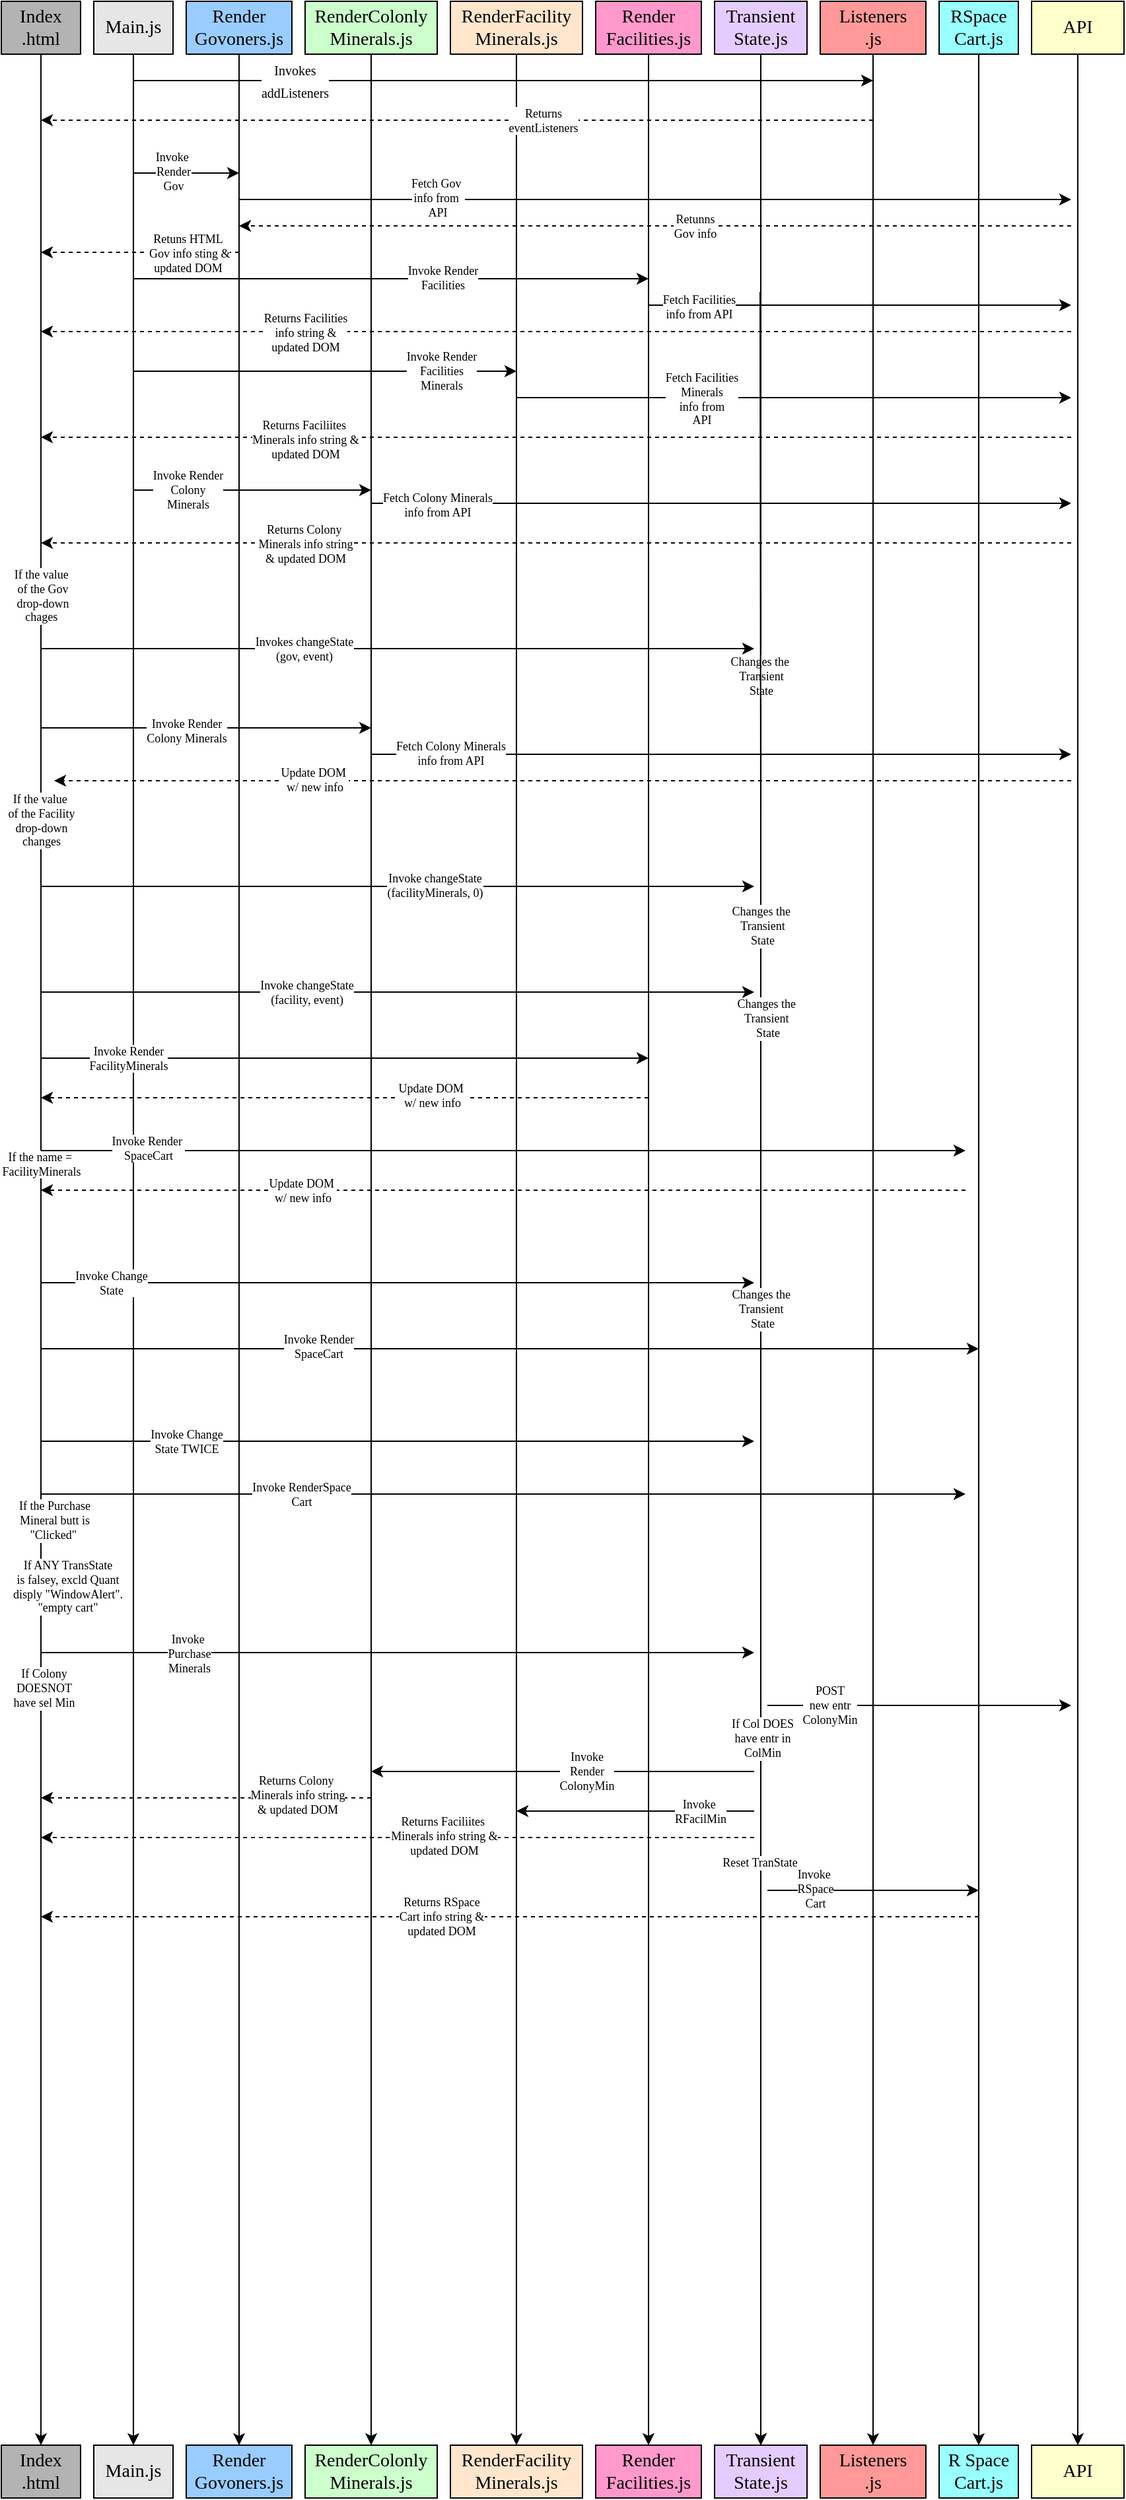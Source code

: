 <mxfile>
    <diagram id="C8WcghEx3VuYBPsSRe3W" name="Page-1">
        <mxGraphModel dx="1852" dy="1663" grid="1" gridSize="10" guides="1" tooltips="1" connect="1" arrows="1" fold="1" page="1" pageScale="1" pageWidth="850" pageHeight="1100" math="0" shadow="0">
            <root>
                <mxCell id="0"/>
                <mxCell id="1" parent="0"/>
                <mxCell id="103" style="edgeStyle=none;html=1;exitX=0.5;exitY=1;exitDx=0;exitDy=0;fontFamily=Comic Sans MS;fontSize=9;" edge="1" parent="1" source="2" target="19">
                    <mxGeometry relative="1" as="geometry"/>
                </mxCell>
                <mxCell id="2" value="&lt;font face=&quot;Comic Sans MS&quot; style=&quot;font-size: 14px;&quot;&gt;Main.js&lt;/font&gt;" style="whiteSpace=wrap;html=1;fillColor=#E6E6E6;" vertex="1" parent="1">
                    <mxGeometry x="70" y="-1090" width="60" height="40" as="geometry"/>
                </mxCell>
                <mxCell id="3" value="&lt;font face=&quot;Comic Sans MS&quot; style=&quot;font-size: 14px;&quot;&gt;Listeners&lt;br&gt;.js&lt;/font&gt;" style="whiteSpace=wrap;html=1;fillColor=#FF9999;" vertex="1" parent="1">
                    <mxGeometry x="620" y="-1090" width="80" height="40" as="geometry"/>
                </mxCell>
                <mxCell id="31" style="edgeStyle=none;html=1;fontFamily=Comic Sans MS;fontSize=14;exitX=0.5;exitY=1;exitDx=0;exitDy=0;entryX=0.5;entryY=0;entryDx=0;entryDy=0;" edge="1" parent="1" source="3" target="18">
                    <mxGeometry relative="1" as="geometry">
                        <mxPoint x="560" y="-50" as="targetPoint"/>
                        <mxPoint x="580" y="-1000" as="sourcePoint"/>
                    </mxGeometry>
                </mxCell>
                <mxCell id="4" value="&lt;font face=&quot;Comic Sans MS&quot; style=&quot;font-size: 14px;&quot;&gt;RenderColonly&lt;br&gt;Minerals.js&lt;/font&gt;" style="whiteSpace=wrap;html=1;fillColor=#CCFFCC;" vertex="1" parent="1">
                    <mxGeometry x="230" y="-1090" width="100" height="40" as="geometry"/>
                </mxCell>
                <mxCell id="5" value="&lt;font face=&quot;Comic Sans MS&quot; style=&quot;font-size: 14px;&quot;&gt;Render&lt;br&gt;Govoners.js&lt;/font&gt;" style="whiteSpace=wrap;html=1;fillColor=#99CCFF;" vertex="1" parent="1">
                    <mxGeometry x="140" y="-1090" width="80" height="40" as="geometry"/>
                </mxCell>
                <mxCell id="6" value="&lt;font face=&quot;Comic Sans MS&quot; style=&quot;font-size: 14px;&quot;&gt;Render&lt;br&gt;Facilities.js&lt;/font&gt;" style="whiteSpace=wrap;html=1;fillColor=#FF99CC;" vertex="1" parent="1">
                    <mxGeometry x="450" y="-1090" width="80" height="40" as="geometry"/>
                </mxCell>
                <mxCell id="24" style="edgeStyle=none;html=1;fontFamily=Comic Sans MS;fontSize=14;exitX=0.5;exitY=1;exitDx=0;exitDy=0;entryX=0.5;entryY=0;entryDx=0;entryDy=0;" edge="1" parent="1" source="7" target="12">
                    <mxGeometry relative="1" as="geometry">
                        <mxPoint x="60" y="-1150" as="sourcePoint"/>
                        <mxPoint x="30" y="310" as="targetPoint"/>
                        <Array as="points"/>
                    </mxGeometry>
                </mxCell>
                <mxCell id="69" value="If the value&amp;nbsp;&lt;br&gt;of the Gov &lt;br&gt;drop-down&lt;br&gt;chages&amp;nbsp;" style="edgeLabel;html=1;align=center;verticalAlign=middle;resizable=0;points=[];fontSize=9;fontFamily=Comic Sans MS;" vertex="1" connectable="0" parent="24">
                    <mxGeometry x="-0.191" y="1" relative="1" as="geometry">
                        <mxPoint y="-322" as="offset"/>
                    </mxGeometry>
                </mxCell>
                <mxCell id="79" value="If the value&amp;nbsp;&lt;br&gt;of the Facility&lt;br&gt;drop-down&lt;br&gt;changes" style="edgeLabel;html=1;align=center;verticalAlign=middle;resizable=0;points=[];fontSize=9;fontFamily=Comic Sans MS;" vertex="1" connectable="0" parent="24">
                    <mxGeometry x="0.166" y="1" relative="1" as="geometry">
                        <mxPoint x="-1" y="-475" as="offset"/>
                    </mxGeometry>
                </mxCell>
                <mxCell id="99" value="If the name =&amp;nbsp;&lt;br&gt;FacilityMinerals" style="edgeLabel;html=1;align=center;verticalAlign=middle;resizable=0;points=[];fontSize=9;fontFamily=Comic Sans MS;" vertex="1" connectable="0" parent="24">
                    <mxGeometry x="0.779" relative="1" as="geometry">
                        <mxPoint y="-770" as="offset"/>
                    </mxGeometry>
                </mxCell>
                <mxCell id="108" value="If the Purchase&lt;br&gt;Mineral butt is&lt;br&gt;&quot;Clicked&quot;&amp;nbsp;" style="edgeLabel;html=1;align=center;verticalAlign=middle;resizable=0;points=[];fontSize=9;fontFamily=Comic Sans MS;" vertex="1" connectable="0" parent="24">
                    <mxGeometry x="0.64" y="1" relative="1" as="geometry">
                        <mxPoint x="9" y="-374" as="offset"/>
                    </mxGeometry>
                </mxCell>
                <mxCell id="109" value="If ANY TransState&lt;br&gt;is falsey, excld Quant&lt;br&gt;disply &quot;WindowAlert&quot;.&lt;br&gt;&quot;empty cart&quot;" style="edgeLabel;html=1;align=center;verticalAlign=middle;resizable=0;points=[];fontSize=9;fontFamily=Comic Sans MS;" vertex="1" connectable="0" parent="24">
                    <mxGeometry x="0.703" relative="1" as="geometry">
                        <mxPoint x="20" y="-381" as="offset"/>
                    </mxGeometry>
                </mxCell>
                <mxCell id="114" value="If Colony&lt;br&gt;DOESNOT&lt;br&gt;have sel Min" style="edgeLabel;html=1;align=center;verticalAlign=middle;resizable=0;points=[];fontSize=9;fontFamily=Comic Sans MS;" vertex="1" connectable="0" parent="24">
                    <mxGeometry x="0.367" y="2" relative="1" as="geometry">
                        <mxPoint as="offset"/>
                    </mxGeometry>
                </mxCell>
                <mxCell id="7" value="&lt;font face=&quot;Comic Sans MS&quot; style=&quot;font-size: 14px;&quot;&gt;Index&lt;br&gt;.html&lt;/font&gt;" style="whiteSpace=wrap;html=1;fillColor=#B3B3B3;" vertex="1" parent="1">
                    <mxGeometry y="-1090" width="60" height="40" as="geometry"/>
                </mxCell>
                <mxCell id="8" value="&lt;font face=&quot;Comic Sans MS&quot; style=&quot;font-size: 14px;&quot;&gt;RenderFacility Minerals.js&lt;/font&gt;" style="whiteSpace=wrap;html=1;fillColor=#FFE6CC;" vertex="1" parent="1">
                    <mxGeometry x="340" y="-1090" width="100" height="40" as="geometry"/>
                </mxCell>
                <mxCell id="9" value="&lt;font face=&quot;Comic Sans MS&quot; style=&quot;font-size: 14px;&quot;&gt;Transient &lt;br&gt;State.js&lt;/font&gt;" style="whiteSpace=wrap;html=1;fillColor=#E5CCFF;" vertex="1" parent="1">
                    <mxGeometry x="540" y="-1090" width="70" height="40" as="geometry"/>
                </mxCell>
                <mxCell id="10" value="&lt;font face=&quot;Comic Sans MS&quot;&gt;&lt;span style=&quot;font-size: 14px;&quot;&gt;API&lt;/span&gt;&lt;/font&gt;" style="whiteSpace=wrap;html=1;fillColor=#FFFFCC;" vertex="1" parent="1">
                    <mxGeometry x="780" y="-1090" width="70" height="40" as="geometry"/>
                </mxCell>
                <mxCell id="11" value="RSpace&lt;br&gt;Cart.js" style="whiteSpace=wrap;html=1;fontFamily=Comic Sans MS;fontSize=14;fillColor=#99FFFF;" vertex="1" parent="1">
                    <mxGeometry x="710" y="-1090" width="60" height="40" as="geometry"/>
                </mxCell>
                <mxCell id="12" value="&lt;font face=&quot;Comic Sans MS&quot; style=&quot;font-size: 14px;&quot;&gt;Index&lt;br&gt;.html&lt;/font&gt;" style="whiteSpace=wrap;html=1;fillColor=#B3B3B3;" vertex="1" parent="1">
                    <mxGeometry y="760" width="60" height="40" as="geometry"/>
                </mxCell>
                <mxCell id="13" value="&lt;font face=&quot;Comic Sans MS&quot; style=&quot;font-size: 14px;&quot;&gt;Render&lt;br&gt;Facilities.js&lt;/font&gt;" style="whiteSpace=wrap;html=1;fillColor=#FF99CC;" vertex="1" parent="1">
                    <mxGeometry x="450" y="760" width="80" height="40" as="geometry"/>
                </mxCell>
                <mxCell id="14" value="&lt;font face=&quot;Comic Sans MS&quot;&gt;&lt;span style=&quot;font-size: 14px;&quot;&gt;API&lt;br&gt;&lt;/span&gt;&lt;/font&gt;" style="whiteSpace=wrap;html=1;fillColor=#FFFFCC;" vertex="1" parent="1">
                    <mxGeometry x="780" y="760" width="70" height="40" as="geometry"/>
                </mxCell>
                <mxCell id="15" value="&lt;font face=&quot;Comic Sans MS&quot; style=&quot;font-size: 14px;&quot;&gt;Render&lt;br&gt;Govoners.js&lt;/font&gt;" style="whiteSpace=wrap;html=1;fillColor=#99CCFF;" vertex="1" parent="1">
                    <mxGeometry x="140" y="760" width="80" height="40" as="geometry"/>
                </mxCell>
                <mxCell id="16" value="&lt;font face=&quot;Comic Sans MS&quot; style=&quot;font-size: 14px;&quot;&gt;Transient &lt;br&gt;State.js&lt;/font&gt;" style="whiteSpace=wrap;html=1;fillColor=#E5CCFF;" vertex="1" parent="1">
                    <mxGeometry x="540" y="760" width="70" height="40" as="geometry"/>
                </mxCell>
                <mxCell id="17" value="&lt;font face=&quot;Comic Sans MS&quot; style=&quot;font-size: 14px;&quot;&gt;RenderColonly&lt;br&gt;Minerals.js&lt;/font&gt;" style="whiteSpace=wrap;html=1;fillColor=#CCFFCC;" vertex="1" parent="1">
                    <mxGeometry x="230" y="760" width="100" height="40" as="geometry"/>
                </mxCell>
                <mxCell id="18" value="&lt;font face=&quot;Comic Sans MS&quot; style=&quot;font-size: 14px;&quot;&gt;Listeners&lt;br&gt;.js&lt;/font&gt;" style="whiteSpace=wrap;html=1;fillColor=#FF9999;" vertex="1" parent="1">
                    <mxGeometry x="620" y="760" width="80" height="40" as="geometry"/>
                </mxCell>
                <mxCell id="19" value="&lt;font face=&quot;Comic Sans MS&quot; style=&quot;font-size: 14px;&quot;&gt;Main.js&lt;/font&gt;" style="whiteSpace=wrap;html=1;fillColor=#E6E6E6;" vertex="1" parent="1">
                    <mxGeometry x="70" y="760" width="60" height="40" as="geometry"/>
                </mxCell>
                <mxCell id="20" value="R Space&lt;br&gt;Cart.js" style="whiteSpace=wrap;html=1;fontFamily=Comic Sans MS;fontSize=14;fillColor=#99FFFF;" vertex="1" parent="1">
                    <mxGeometry x="710" y="760" width="60" height="40" as="geometry"/>
                </mxCell>
                <mxCell id="21" value="&lt;font face=&quot;Comic Sans MS&quot; style=&quot;font-size: 14px;&quot;&gt;RenderFacility Minerals.js&lt;/font&gt;" style="whiteSpace=wrap;html=1;fillColor=#FFE6CC;" vertex="1" parent="1">
                    <mxGeometry x="340" y="760" width="100" height="40" as="geometry"/>
                </mxCell>
                <mxCell id="23" value="" style="edgeStyle=none;orthogonalLoop=1;jettySize=auto;html=1;fontFamily=Comic Sans MS;fontSize=14;exitX=0.5;exitY=1;exitDx=0;exitDy=0;entryX=0.5;entryY=0;entryDx=0;entryDy=0;" edge="1" parent="1" source="4" target="17">
                    <mxGeometry width="80" relative="1" as="geometry">
                        <mxPoint x="450" y="-1040" as="sourcePoint"/>
                        <mxPoint x="530" y="-870" as="targetPoint"/>
                    </mxGeometry>
                </mxCell>
                <mxCell id="25" value="" style="edgeStyle=none;orthogonalLoop=1;jettySize=auto;html=1;fontFamily=Comic Sans MS;fontSize=14;exitX=0.5;exitY=1;exitDx=0;exitDy=0;entryX=0.5;entryY=0;entryDx=0;entryDy=0;" edge="1" parent="1" source="6" target="13">
                    <mxGeometry width="80" relative="1" as="geometry">
                        <mxPoint x="470" y="-970" as="sourcePoint"/>
                        <mxPoint x="112" y="-800" as="targetPoint"/>
                        <Array as="points"/>
                    </mxGeometry>
                </mxCell>
                <mxCell id="26" value="" style="edgeStyle=none;orthogonalLoop=1;jettySize=auto;html=1;fontFamily=Comic Sans MS;fontSize=14;exitX=0.5;exitY=1;exitDx=0;exitDy=0;entryX=0.5;entryY=0;entryDx=0;entryDy=0;" edge="1" parent="1" source="10" target="14">
                    <mxGeometry width="80" relative="1" as="geometry">
                        <mxPoint x="470" y="-970" as="sourcePoint"/>
                        <mxPoint x="550" y="-970" as="targetPoint"/>
                        <Array as="points">
                            <mxPoint x="815" y="-920"/>
                            <mxPoint x="815" y="-840"/>
                        </Array>
                    </mxGeometry>
                </mxCell>
                <mxCell id="27" value="" style="edgeStyle=none;orthogonalLoop=1;jettySize=auto;html=1;fontFamily=Comic Sans MS;fontSize=14;entryX=0.5;entryY=0;entryDx=0;entryDy=0;exitX=0.5;exitY=1;exitDx=0;exitDy=0;" edge="1" parent="1" source="5" target="15">
                    <mxGeometry width="80" relative="1" as="geometry">
                        <mxPoint x="274" y="-1040" as="sourcePoint"/>
                        <mxPoint x="274" y="-820" as="targetPoint"/>
                        <Array as="points"/>
                    </mxGeometry>
                </mxCell>
                <mxCell id="28" value="" style="edgeStyle=none;orthogonalLoop=1;jettySize=auto;html=1;fontFamily=Comic Sans MS;fontSize=14;exitX=0.5;exitY=1;exitDx=0;exitDy=0;entryX=0.5;entryY=0;entryDx=0;entryDy=0;" edge="1" parent="1" source="9" target="16">
                    <mxGeometry width="80" relative="1" as="geometry">
                        <mxPoint x="470" y="-870" as="sourcePoint"/>
                        <mxPoint x="550" y="-870" as="targetPoint"/>
                        <Array as="points"/>
                    </mxGeometry>
                </mxCell>
                <mxCell id="72" value="Changes the&amp;nbsp;&lt;br&gt;Transient&lt;br&gt;State" style="edgeLabel;html=1;align=center;verticalAlign=middle;resizable=0;points=[];fontSize=9;fontFamily=Comic Sans MS;" vertex="1" connectable="0" parent="28">
                    <mxGeometry x="-0.077" relative="1" as="geometry">
                        <mxPoint y="-365" as="offset"/>
                    </mxGeometry>
                </mxCell>
                <mxCell id="32" value="" style="edgeStyle=none;orthogonalLoop=1;jettySize=auto;html=1;fontFamily=Comic Sans MS;fontSize=14;exitX=0.5;exitY=1;exitDx=0;exitDy=0;entryX=0.5;entryY=0;entryDx=0;entryDy=0;" edge="1" parent="1" source="11" target="20">
                    <mxGeometry width="80" relative="1" as="geometry">
                        <mxPoint x="470" y="-1130" as="sourcePoint"/>
                        <mxPoint x="550" y="-1130" as="targetPoint"/>
                        <Array as="points"/>
                    </mxGeometry>
                </mxCell>
                <mxCell id="33" value="" style="edgeStyle=none;orthogonalLoop=1;jettySize=auto;html=1;fontFamily=Comic Sans MS;fontSize=14;exitX=0.5;exitY=1;exitDx=0;exitDy=0;entryX=0.5;entryY=0;entryDx=0;entryDy=0;" edge="1" parent="1" source="8" target="21">
                    <mxGeometry width="80" relative="1" as="geometry">
                        <mxPoint x="470" y="-1030" as="sourcePoint"/>
                        <mxPoint x="800" y="-50" as="targetPoint"/>
                        <Array as="points"/>
                    </mxGeometry>
                </mxCell>
                <mxCell id="34" value="" style="edgeStyle=none;orthogonalLoop=1;jettySize=auto;html=1;fontFamily=Comic Sans MS;fontSize=14;" edge="1" parent="1">
                    <mxGeometry width="80" relative="1" as="geometry">
                        <mxPoint x="100" y="-1030" as="sourcePoint"/>
                        <mxPoint x="660" y="-1030" as="targetPoint"/>
                    </mxGeometry>
                </mxCell>
                <mxCell id="36" value="&lt;font size=&quot;1&quot;&gt;Invokes &lt;br&gt;addListeners&lt;br&gt;&lt;/font&gt;" style="edgeLabel;html=1;align=center;verticalAlign=middle;resizable=0;points=[];fontSize=14;fontFamily=Comic Sans MS;rotation=0;" vertex="1" connectable="0" parent="34">
                    <mxGeometry x="-0.561" relative="1" as="geometry">
                        <mxPoint x="-1" as="offset"/>
                    </mxGeometry>
                </mxCell>
                <mxCell id="37" value="" style="edgeStyle=none;orthogonalLoop=1;jettySize=auto;html=1;fontFamily=Comic Sans MS;fontSize=9;dashed=1;" edge="1" parent="1">
                    <mxGeometry width="80" relative="1" as="geometry">
                        <mxPoint x="660" y="-1000" as="sourcePoint"/>
                        <mxPoint x="30" y="-1000" as="targetPoint"/>
                        <Array as="points"/>
                    </mxGeometry>
                </mxCell>
                <mxCell id="38" value="Returns&lt;br&gt;eventListeners" style="edgeLabel;html=1;align=center;verticalAlign=middle;resizable=0;points=[];fontSize=9;fontFamily=Comic Sans MS;" vertex="1" connectable="0" parent="37">
                    <mxGeometry x="-0.146" relative="1" as="geometry">
                        <mxPoint x="19" as="offset"/>
                    </mxGeometry>
                </mxCell>
                <mxCell id="41" value="" style="edgeStyle=none;orthogonalLoop=1;jettySize=auto;html=1;fontFamily=Comic Sans MS;fontSize=9;" edge="1" parent="1">
                    <mxGeometry width="80" relative="1" as="geometry">
                        <mxPoint x="100" y="-960" as="sourcePoint"/>
                        <mxPoint x="180" y="-960" as="targetPoint"/>
                        <Array as="points"/>
                    </mxGeometry>
                </mxCell>
                <mxCell id="42" value="Invoke&amp;nbsp;&lt;br&gt;Render&lt;br&gt;Gov" style="edgeLabel;html=1;align=center;verticalAlign=middle;resizable=0;points=[];fontSize=9;fontFamily=Comic Sans MS;" vertex="1" connectable="0" parent="41">
                    <mxGeometry x="-0.4" y="1" relative="1" as="geometry">
                        <mxPoint x="6" as="offset"/>
                    </mxGeometry>
                </mxCell>
                <mxCell id="43" value="" style="edgeStyle=none;orthogonalLoop=1;jettySize=auto;html=1;fontFamily=Comic Sans MS;fontSize=9;" edge="1" parent="1">
                    <mxGeometry width="80" relative="1" as="geometry">
                        <mxPoint x="180" y="-940" as="sourcePoint"/>
                        <mxPoint x="810" y="-940" as="targetPoint"/>
                        <Array as="points"/>
                    </mxGeometry>
                </mxCell>
                <mxCell id="44" value="Fetch Gov&amp;nbsp;&lt;br&gt;info from&amp;nbsp;&lt;br&gt;API" style="edgeLabel;html=1;align=center;verticalAlign=middle;resizable=0;points=[];fontSize=9;fontFamily=Comic Sans MS;" vertex="1" connectable="0" parent="43">
                    <mxGeometry x="-0.525" y="1" relative="1" as="geometry">
                        <mxPoint as="offset"/>
                    </mxGeometry>
                </mxCell>
                <mxCell id="45" value="" style="edgeStyle=none;orthogonalLoop=1;jettySize=auto;html=1;fontFamily=Comic Sans MS;fontSize=9;dashed=1;" edge="1" parent="1">
                    <mxGeometry width="80" relative="1" as="geometry">
                        <mxPoint x="810" y="-920" as="sourcePoint"/>
                        <mxPoint x="180" y="-920" as="targetPoint"/>
                        <Array as="points"/>
                    </mxGeometry>
                </mxCell>
                <mxCell id="46" value="Retunns&lt;br&gt;Gov info" style="edgeLabel;html=1;align=center;verticalAlign=middle;resizable=0;points=[];fontSize=9;fontFamily=Comic Sans MS;" vertex="1" connectable="0" parent="45">
                    <mxGeometry x="-0.15" relative="1" as="geometry">
                        <mxPoint x="-17" as="offset"/>
                    </mxGeometry>
                </mxCell>
                <mxCell id="47" value="" style="edgeStyle=none;orthogonalLoop=1;jettySize=auto;html=1;fontFamily=Comic Sans MS;fontSize=9;dashed=1;" edge="1" parent="1">
                    <mxGeometry width="80" relative="1" as="geometry">
                        <mxPoint x="180" y="-900" as="sourcePoint"/>
                        <mxPoint x="30" y="-900" as="targetPoint"/>
                        <Array as="points"/>
                    </mxGeometry>
                </mxCell>
                <mxCell id="48" value="Retuns HTML&lt;br&gt;&amp;nbsp;Gov info sting &amp;amp;&lt;br&gt;updated DOM" style="edgeLabel;html=1;align=center;verticalAlign=middle;resizable=0;points=[];fontSize=9;fontFamily=Comic Sans MS;" vertex="1" connectable="0" parent="47">
                    <mxGeometry x="0.501" y="1" relative="1" as="geometry">
                        <mxPoint x="73" as="offset"/>
                    </mxGeometry>
                </mxCell>
                <mxCell id="49" value="" style="edgeStyle=none;orthogonalLoop=1;jettySize=auto;html=1;fontFamily=Comic Sans MS;fontSize=9;" edge="1" parent="1">
                    <mxGeometry width="80" relative="1" as="geometry">
                        <mxPoint x="100" y="-880" as="sourcePoint"/>
                        <mxPoint x="490" y="-880" as="targetPoint"/>
                        <Array as="points"/>
                    </mxGeometry>
                </mxCell>
                <mxCell id="50" value="Invoke Render&lt;br&gt;Facilities" style="edgeLabel;html=1;align=center;verticalAlign=middle;resizable=0;points=[];fontSize=9;fontFamily=Comic Sans MS;" vertex="1" connectable="0" parent="49">
                    <mxGeometry x="0.2" y="1" relative="1" as="geometry">
                        <mxPoint as="offset"/>
                    </mxGeometry>
                </mxCell>
                <mxCell id="51" value="" style="edgeStyle=none;orthogonalLoop=1;jettySize=auto;html=1;fontFamily=Comic Sans MS;fontSize=9;" edge="1" parent="1">
                    <mxGeometry width="80" relative="1" as="geometry">
                        <mxPoint x="490" y="-860" as="sourcePoint"/>
                        <mxPoint x="810" y="-860" as="targetPoint"/>
                        <Array as="points"/>
                    </mxGeometry>
                </mxCell>
                <mxCell id="52" value="Fetch Facilities&lt;br&gt;info from API" style="edgeLabel;html=1;align=center;verticalAlign=middle;resizable=0;points=[];fontSize=9;fontFamily=Comic Sans MS;" vertex="1" connectable="0" parent="51">
                    <mxGeometry x="-0.765" y="-1" relative="1" as="geometry">
                        <mxPoint as="offset"/>
                    </mxGeometry>
                </mxCell>
                <mxCell id="54" value="" style="edgeStyle=none;orthogonalLoop=1;jettySize=auto;html=1;dashed=1;fontFamily=Comic Sans MS;fontSize=9;" edge="1" parent="1">
                    <mxGeometry width="80" relative="1" as="geometry">
                        <mxPoint x="810" y="-840" as="sourcePoint"/>
                        <mxPoint x="30" y="-840" as="targetPoint"/>
                        <Array as="points"/>
                    </mxGeometry>
                </mxCell>
                <mxCell id="55" value="Returns Facilities&lt;br&gt;info string &amp;amp;&lt;br&gt;updated DOM" style="edgeLabel;html=1;align=center;verticalAlign=middle;resizable=0;points=[];fontSize=9;fontFamily=Comic Sans MS;" vertex="1" connectable="0" parent="54">
                    <mxGeometry x="0.519" y="1" relative="1" as="geometry">
                        <mxPoint x="12" as="offset"/>
                    </mxGeometry>
                </mxCell>
                <mxCell id="56" value="" style="edgeStyle=none;orthogonalLoop=1;jettySize=auto;html=1;fontFamily=Comic Sans MS;fontSize=9;" edge="1" parent="1">
                    <mxGeometry width="80" relative="1" as="geometry">
                        <mxPoint x="100" y="-810" as="sourcePoint"/>
                        <mxPoint x="390" y="-810" as="targetPoint"/>
                        <Array as="points"/>
                    </mxGeometry>
                </mxCell>
                <mxCell id="57" value="Invoke Render&lt;br&gt;Facilities&lt;br&gt;Minerals" style="edgeLabel;html=1;align=center;verticalAlign=middle;resizable=0;points=[];fontSize=9;fontFamily=Comic Sans MS;" vertex="1" connectable="0" parent="56">
                    <mxGeometry x="0.604" relative="1" as="geometry">
                        <mxPoint as="offset"/>
                    </mxGeometry>
                </mxCell>
                <mxCell id="58" value="" style="edgeStyle=none;orthogonalLoop=1;jettySize=auto;html=1;fontFamily=Comic Sans MS;fontSize=9;" edge="1" parent="1">
                    <mxGeometry width="80" relative="1" as="geometry">
                        <mxPoint x="390" y="-790" as="sourcePoint"/>
                        <mxPoint x="810" y="-790" as="targetPoint"/>
                        <Array as="points"/>
                    </mxGeometry>
                </mxCell>
                <mxCell id="59" value="Fetch Facilities &lt;br&gt;Minerals&lt;br&gt;info from&lt;br&gt;API" style="edgeLabel;html=1;align=center;verticalAlign=middle;resizable=0;points=[];fontSize=9;fontFamily=Comic Sans MS;" vertex="1" connectable="0" parent="58">
                    <mxGeometry x="-0.295" y="-1" relative="1" as="geometry">
                        <mxPoint x="-8" as="offset"/>
                    </mxGeometry>
                </mxCell>
                <mxCell id="60" value="" style="edgeStyle=none;orthogonalLoop=1;jettySize=auto;html=1;fontFamily=Comic Sans MS;fontSize=9;dashed=1;" edge="1" parent="1">
                    <mxGeometry width="80" relative="1" as="geometry">
                        <mxPoint x="810" y="-760" as="sourcePoint"/>
                        <mxPoint x="30" y="-760" as="targetPoint"/>
                        <Array as="points"/>
                    </mxGeometry>
                </mxCell>
                <mxCell id="61" value="Returns Faciliites&amp;nbsp;&lt;br&gt;Minerals info string &amp;amp;&lt;br&gt;updated DOM" style="edgeLabel;html=1;align=center;verticalAlign=middle;resizable=0;points=[];fontSize=9;fontFamily=Comic Sans MS;" vertex="1" connectable="0" parent="60">
                    <mxGeometry x="0.513" y="2" relative="1" as="geometry">
                        <mxPoint x="10" as="offset"/>
                    </mxGeometry>
                </mxCell>
                <mxCell id="62" value="" style="edgeStyle=none;orthogonalLoop=1;jettySize=auto;html=1;fontFamily=Comic Sans MS;fontSize=9;" edge="1" parent="1">
                    <mxGeometry width="80" relative="1" as="geometry">
                        <mxPoint x="100" y="-720" as="sourcePoint"/>
                        <mxPoint x="280" y="-720" as="targetPoint"/>
                        <Array as="points"/>
                    </mxGeometry>
                </mxCell>
                <mxCell id="63" value="Invoke Render&lt;br&gt;Colony&lt;br&gt;Minerals" style="edgeLabel;html=1;align=center;verticalAlign=middle;resizable=0;points=[];fontSize=9;fontFamily=Comic Sans MS;" vertex="1" connectable="0" parent="62">
                    <mxGeometry x="-0.549" relative="1" as="geometry">
                        <mxPoint as="offset"/>
                    </mxGeometry>
                </mxCell>
                <mxCell id="64" value="" style="edgeStyle=none;orthogonalLoop=1;jettySize=auto;html=1;fontFamily=Comic Sans MS;fontSize=9;" edge="1" parent="1">
                    <mxGeometry width="80" relative="1" as="geometry">
                        <mxPoint x="280" y="-710" as="sourcePoint"/>
                        <mxPoint x="810" y="-710" as="targetPoint"/>
                        <Array as="points"/>
                    </mxGeometry>
                </mxCell>
                <mxCell id="65" value="Fetch Colony Minerals&lt;br&gt;info from API" style="edgeLabel;html=1;align=center;verticalAlign=middle;resizable=0;points=[];fontSize=9;fontFamily=Comic Sans MS;" vertex="1" connectable="0" parent="64">
                    <mxGeometry x="-0.427" y="-1" relative="1" as="geometry">
                        <mxPoint x="-102" as="offset"/>
                    </mxGeometry>
                </mxCell>
                <mxCell id="66" value="" style="edgeStyle=none;orthogonalLoop=1;jettySize=auto;html=1;fontFamily=Comic Sans MS;fontSize=9;dashed=1;" edge="1" parent="1">
                    <mxGeometry width="80" relative="1" as="geometry">
                        <mxPoint x="810" y="-680" as="sourcePoint"/>
                        <mxPoint x="30" y="-680" as="targetPoint"/>
                        <Array as="points"/>
                    </mxGeometry>
                </mxCell>
                <mxCell id="67" value="Returns Colony&amp;nbsp;&lt;br&gt;Minerals info string&lt;br&gt;&amp;amp; updated DOM" style="edgeLabel;html=1;align=center;verticalAlign=middle;resizable=0;points=[];fontSize=9;fontFamily=Comic Sans MS;" vertex="1" connectable="0" parent="66">
                    <mxGeometry x="0.505" y="1" relative="1" as="geometry">
                        <mxPoint x="7" as="offset"/>
                    </mxGeometry>
                </mxCell>
                <mxCell id="70" value="" style="edgeStyle=none;orthogonalLoop=1;jettySize=auto;html=1;fontFamily=Comic Sans MS;fontSize=9;" edge="1" parent="1">
                    <mxGeometry width="80" relative="1" as="geometry">
                        <mxPoint x="30" y="-600" as="sourcePoint"/>
                        <mxPoint x="570" y="-600" as="targetPoint"/>
                        <Array as="points"/>
                    </mxGeometry>
                </mxCell>
                <mxCell id="71" value="Invokes changeState&lt;br&gt;(gov, event)" style="edgeLabel;html=1;align=center;verticalAlign=middle;resizable=0;points=[];fontSize=9;fontFamily=Comic Sans MS;" vertex="1" connectable="0" parent="70">
                    <mxGeometry x="-0.264" relative="1" as="geometry">
                        <mxPoint as="offset"/>
                    </mxGeometry>
                </mxCell>
                <mxCell id="73" value="" style="edgeStyle=none;orthogonalLoop=1;jettySize=auto;html=1;fontFamily=Comic Sans MS;fontSize=9;" edge="1" parent="1">
                    <mxGeometry width="80" relative="1" as="geometry">
                        <mxPoint x="30" y="-540" as="sourcePoint"/>
                        <mxPoint x="280" y="-540" as="targetPoint"/>
                        <Array as="points"/>
                    </mxGeometry>
                </mxCell>
                <mxCell id="74" value="Invoke Render&lt;br&gt;Colony Minerals" style="edgeLabel;html=1;align=center;verticalAlign=middle;resizable=0;points=[];fontSize=9;fontFamily=Comic Sans MS;" vertex="1" connectable="0" parent="73">
                    <mxGeometry x="-0.195" y="-2" relative="1" as="geometry">
                        <mxPoint x="9" as="offset"/>
                    </mxGeometry>
                </mxCell>
                <mxCell id="75" value="" style="edgeStyle=none;orthogonalLoop=1;jettySize=auto;html=1;fontFamily=Comic Sans MS;fontSize=9;" edge="1" parent="1">
                    <mxGeometry width="80" relative="1" as="geometry">
                        <mxPoint x="280" y="-520" as="sourcePoint"/>
                        <mxPoint x="810" y="-520" as="targetPoint"/>
                        <Array as="points"/>
                    </mxGeometry>
                </mxCell>
                <mxCell id="76" value="Fetch Colony Minerals&lt;br&gt;info from API" style="edgeLabel;html=1;align=center;verticalAlign=middle;resizable=0;points=[];fontSize=9;fontFamily=Comic Sans MS;" vertex="1" connectable="0" parent="75">
                    <mxGeometry x="-0.774" y="1" relative="1" as="geometry">
                        <mxPoint as="offset"/>
                    </mxGeometry>
                </mxCell>
                <mxCell id="77" value="" style="edgeStyle=none;orthogonalLoop=1;jettySize=auto;html=1;fontFamily=Comic Sans MS;fontSize=9;dashed=1;" edge="1" parent="1">
                    <mxGeometry width="80" relative="1" as="geometry">
                        <mxPoint x="810" y="-500" as="sourcePoint"/>
                        <mxPoint x="40" y="-500" as="targetPoint"/>
                        <Array as="points"/>
                    </mxGeometry>
                </mxCell>
                <mxCell id="78" value="Update DOM&amp;nbsp;&lt;br&gt;w/ new info" style="edgeLabel;html=1;align=center;verticalAlign=middle;resizable=0;points=[];fontSize=9;fontFamily=Comic Sans MS;" vertex="1" connectable="0" parent="77">
                    <mxGeometry x="0.49" y="-1" relative="1" as="geometry">
                        <mxPoint as="offset"/>
                    </mxGeometry>
                </mxCell>
                <mxCell id="80" value="" style="edgeStyle=none;orthogonalLoop=1;jettySize=auto;html=1;fontFamily=Comic Sans MS;fontSize=9;" edge="1" parent="1">
                    <mxGeometry width="80" relative="1" as="geometry">
                        <mxPoint x="30" y="-420" as="sourcePoint"/>
                        <mxPoint x="570" y="-420" as="targetPoint"/>
                        <Array as="points"/>
                    </mxGeometry>
                </mxCell>
                <mxCell id="81" value="Invoke changeState&lt;br&gt;(facilityMinerals, 0)" style="edgeLabel;html=1;align=center;verticalAlign=middle;resizable=0;points=[];fontSize=9;fontFamily=Comic Sans MS;" vertex="1" connectable="0" parent="80">
                    <mxGeometry x="0.079" y="1" relative="1" as="geometry">
                        <mxPoint x="6" as="offset"/>
                    </mxGeometry>
                </mxCell>
                <mxCell id="83" value="" style="edgeStyle=none;orthogonalLoop=1;jettySize=auto;html=1;fontFamily=Comic Sans MS;fontSize=14;exitX=0.5;exitY=1;exitDx=0;exitDy=0;entryX=0.5;entryY=0;entryDx=0;entryDy=0;" edge="1" parent="1" target="16">
                    <mxGeometry width="80" relative="1" as="geometry">
                        <mxPoint x="574.5" y="-870" as="sourcePoint"/>
                        <mxPoint x="575" y="-50" as="targetPoint"/>
                        <Array as="points">
                            <mxPoint x="575" y="-460"/>
                            <mxPoint x="575" y="-410"/>
                        </Array>
                    </mxGeometry>
                </mxCell>
                <mxCell id="84" value="Changes the&amp;nbsp;&lt;br&gt;Transient&lt;br&gt;State" style="edgeLabel;html=1;align=center;verticalAlign=middle;resizable=0;points=[];fontSize=9;fontFamily=Comic Sans MS;" vertex="1" connectable="0" parent="83">
                    <mxGeometry x="-0.077" relative="1" as="geometry">
                        <mxPoint x="1" y="-272" as="offset"/>
                    </mxGeometry>
                </mxCell>
                <mxCell id="88" value="Changes the&amp;nbsp;&lt;br&gt;Transient&amp;nbsp;&lt;br&gt;State" style="edgeLabel;html=1;align=center;verticalAlign=middle;resizable=0;points=[];fontSize=9;fontFamily=Comic Sans MS;" vertex="1" connectable="0" parent="83">
                    <mxGeometry x="0.101" relative="1" as="geometry">
                        <mxPoint x="5" y="-348" as="offset"/>
                    </mxGeometry>
                </mxCell>
                <mxCell id="89" value="Changes the&amp;nbsp;&lt;br&gt;Transient&amp;nbsp;&lt;br&gt;State" style="edgeLabel;html=1;align=center;verticalAlign=middle;resizable=0;points=[];fontSize=9;fontFamily=Comic Sans MS;" vertex="1" connectable="0" parent="83">
                    <mxGeometry x="0.361" y="1" relative="1" as="geometry">
                        <mxPoint y="-339" as="offset"/>
                    </mxGeometry>
                </mxCell>
                <mxCell id="116" value="If Col DOES&lt;br&gt;have entr in&lt;br&gt;ColMin" style="edgeLabel;html=1;align=center;verticalAlign=middle;resizable=0;points=[];fontSize=9;fontFamily=Comic Sans MS;" vertex="1" connectable="0" parent="83">
                    <mxGeometry x="0.343" y="1" relative="1" as="geometry">
                        <mxPoint as="offset"/>
                    </mxGeometry>
                </mxCell>
                <mxCell id="125" value="Reset TranState" style="edgeLabel;html=1;align=center;verticalAlign=middle;resizable=0;points=[];fontSize=9;fontFamily=Comic Sans MS;" vertex="1" connectable="0" parent="83">
                    <mxGeometry x="0.459" y="-1" relative="1" as="geometry">
                        <mxPoint as="offset"/>
                    </mxGeometry>
                </mxCell>
                <mxCell id="85" value="" style="edgeStyle=none;orthogonalLoop=1;jettySize=auto;html=1;fontFamily=Comic Sans MS;fontSize=9;" edge="1" parent="1">
                    <mxGeometry width="80" relative="1" as="geometry">
                        <mxPoint x="30" y="-340" as="sourcePoint"/>
                        <mxPoint x="570" y="-340" as="targetPoint"/>
                        <Array as="points"/>
                    </mxGeometry>
                </mxCell>
                <mxCell id="86" value="Invoke changeState&lt;br&gt;(facility, event)" style="edgeLabel;html=1;align=center;verticalAlign=middle;resizable=0;points=[];fontSize=9;fontFamily=Comic Sans MS;" vertex="1" connectable="0" parent="85">
                    <mxGeometry x="-0.336" relative="1" as="geometry">
                        <mxPoint x="21" as="offset"/>
                    </mxGeometry>
                </mxCell>
                <mxCell id="90" value="" style="edgeStyle=none;orthogonalLoop=1;jettySize=auto;html=1;fontFamily=Comic Sans MS;fontSize=9;" edge="1" parent="1">
                    <mxGeometry width="80" relative="1" as="geometry">
                        <mxPoint x="30" y="-290" as="sourcePoint"/>
                        <mxPoint x="490" y="-290" as="targetPoint"/>
                        <Array as="points"/>
                    </mxGeometry>
                </mxCell>
                <mxCell id="91" value="Invoke Render&lt;br&gt;FacilityMinerals" style="edgeLabel;html=1;align=center;verticalAlign=middle;resizable=0;points=[];fontSize=9;fontFamily=Comic Sans MS;" vertex="1" connectable="0" parent="90">
                    <mxGeometry x="-0.713" relative="1" as="geometry">
                        <mxPoint as="offset"/>
                    </mxGeometry>
                </mxCell>
                <mxCell id="92" value="" style="edgeStyle=none;orthogonalLoop=1;jettySize=auto;html=1;fontFamily=Comic Sans MS;fontSize=9;dashed=1;" edge="1" parent="1">
                    <mxGeometry width="80" relative="1" as="geometry">
                        <mxPoint x="490" y="-260" as="sourcePoint"/>
                        <mxPoint x="30" y="-260" as="targetPoint"/>
                        <Array as="points"/>
                    </mxGeometry>
                </mxCell>
                <mxCell id="93" value="Update DOM&amp;nbsp;&lt;br&gt;w/ new info" style="edgeLabel;html=1;align=center;verticalAlign=middle;resizable=0;points=[];fontSize=9;fontFamily=Comic Sans MS;" vertex="1" connectable="0" parent="92">
                    <mxGeometry x="-0.284" y="-2" relative="1" as="geometry">
                        <mxPoint as="offset"/>
                    </mxGeometry>
                </mxCell>
                <mxCell id="94" value="" style="edgeStyle=none;orthogonalLoop=1;jettySize=auto;html=1;fontFamily=Comic Sans MS;fontSize=9;" edge="1" parent="1">
                    <mxGeometry width="80" relative="1" as="geometry">
                        <mxPoint x="30" y="-220" as="sourcePoint"/>
                        <mxPoint x="730" y="-220" as="targetPoint"/>
                        <Array as="points"/>
                    </mxGeometry>
                </mxCell>
                <mxCell id="95" value="Invoke Render&amp;nbsp;&lt;br&gt;SpaceCart" style="edgeLabel;html=1;align=center;verticalAlign=middle;resizable=0;points=[];fontSize=9;fontFamily=Comic Sans MS;" vertex="1" connectable="0" parent="94">
                    <mxGeometry x="-0.769" y="2" relative="1" as="geometry">
                        <mxPoint as="offset"/>
                    </mxGeometry>
                </mxCell>
                <mxCell id="96" value="" style="edgeStyle=none;orthogonalLoop=1;jettySize=auto;html=1;fontFamily=Comic Sans MS;fontSize=9;dashed=1;" edge="1" parent="1">
                    <mxGeometry width="80" relative="1" as="geometry">
                        <mxPoint x="730" y="-190" as="sourcePoint"/>
                        <mxPoint x="30" y="-190" as="targetPoint"/>
                        <Array as="points"/>
                    </mxGeometry>
                </mxCell>
                <mxCell id="97" value="Update DOM&amp;nbsp;&lt;br&gt;w/ new info" style="edgeLabel;html=1;align=center;verticalAlign=middle;resizable=0;points=[];fontSize=9;fontFamily=Comic Sans MS;" vertex="1" connectable="0" parent="96">
                    <mxGeometry x="0.434" relative="1" as="geometry">
                        <mxPoint as="offset"/>
                    </mxGeometry>
                </mxCell>
                <mxCell id="98" value="" style="edgeStyle=none;orthogonalLoop=1;jettySize=auto;html=1;fontFamily=Comic Sans MS;fontSize=9;" edge="1" parent="1">
                    <mxGeometry width="80" relative="1" as="geometry">
                        <mxPoint x="30" y="-120" as="sourcePoint"/>
                        <mxPoint x="570" y="-120" as="targetPoint"/>
                        <Array as="points"/>
                    </mxGeometry>
                </mxCell>
                <mxCell id="100" value="Invoke Change&lt;br&gt;State" style="edgeLabel;html=1;align=center;verticalAlign=middle;resizable=0;points=[];fontSize=9;fontFamily=Comic Sans MS;" vertex="1" connectable="0" parent="98">
                    <mxGeometry x="-0.805" relative="1" as="geometry">
                        <mxPoint as="offset"/>
                    </mxGeometry>
                </mxCell>
                <mxCell id="101" value="" style="edgeStyle=none;orthogonalLoop=1;jettySize=auto;html=1;fontFamily=Comic Sans MS;fontSize=9;" edge="1" parent="1">
                    <mxGeometry width="80" relative="1" as="geometry">
                        <mxPoint x="30" y="-70" as="sourcePoint"/>
                        <mxPoint x="740" y="-70" as="targetPoint"/>
                        <Array as="points"/>
                    </mxGeometry>
                </mxCell>
                <mxCell id="102" value="Invoke Render&lt;br&gt;SpaceCart" style="edgeLabel;html=1;align=center;verticalAlign=middle;resizable=0;points=[];fontSize=9;fontFamily=Comic Sans MS;" vertex="1" connectable="0" parent="101">
                    <mxGeometry x="-0.41" y="2" relative="1" as="geometry">
                        <mxPoint as="offset"/>
                    </mxGeometry>
                </mxCell>
                <mxCell id="104" value="" style="edgeStyle=none;orthogonalLoop=1;jettySize=auto;html=1;fontFamily=Comic Sans MS;fontSize=9;" edge="1" parent="1">
                    <mxGeometry width="80" relative="1" as="geometry">
                        <mxPoint x="30" as="sourcePoint"/>
                        <mxPoint x="570" as="targetPoint"/>
                        <Array as="points"/>
                    </mxGeometry>
                </mxCell>
                <mxCell id="105" value="Invoke Change&lt;br&gt;State TWICE" style="edgeLabel;html=1;align=center;verticalAlign=middle;resizable=0;points=[];fontSize=9;fontFamily=Comic Sans MS;" vertex="1" connectable="0" parent="104">
                    <mxGeometry x="-0.546" y="-1" relative="1" as="geometry">
                        <mxPoint x="-13" y="-1" as="offset"/>
                    </mxGeometry>
                </mxCell>
                <mxCell id="106" value="" style="edgeStyle=none;orthogonalLoop=1;jettySize=auto;html=1;fontFamily=Comic Sans MS;fontSize=9;" edge="1" parent="1">
                    <mxGeometry width="80" relative="1" as="geometry">
                        <mxPoint x="30" y="40" as="sourcePoint"/>
                        <mxPoint x="730" y="40" as="targetPoint"/>
                        <Array as="points"/>
                    </mxGeometry>
                </mxCell>
                <mxCell id="107" value="Invoke RenderSpace&lt;br&gt;Cart" style="edgeLabel;html=1;align=center;verticalAlign=middle;resizable=0;points=[];fontSize=9;fontFamily=Comic Sans MS;" vertex="1" connectable="0" parent="106">
                    <mxGeometry x="-0.439" relative="1" as="geometry">
                        <mxPoint as="offset"/>
                    </mxGeometry>
                </mxCell>
                <mxCell id="110" value="" style="edgeStyle=none;orthogonalLoop=1;jettySize=auto;html=1;fontFamily=Comic Sans MS;fontSize=9;" edge="1" parent="1">
                    <mxGeometry width="80" relative="1" as="geometry">
                        <mxPoint x="30" y="160" as="sourcePoint"/>
                        <mxPoint x="570" y="160" as="targetPoint"/>
                        <Array as="points"/>
                    </mxGeometry>
                </mxCell>
                <mxCell id="111" value="Invoke&amp;nbsp;&lt;br&gt;Purchase&lt;br&gt;Minerals" style="edgeLabel;html=1;align=center;verticalAlign=middle;resizable=0;points=[];fontSize=9;fontFamily=Comic Sans MS;" vertex="1" connectable="0" parent="110">
                    <mxGeometry x="-0.587" y="-1" relative="1" as="geometry">
                        <mxPoint as="offset"/>
                    </mxGeometry>
                </mxCell>
                <mxCell id="112" value="" style="edgeStyle=none;orthogonalLoop=1;jettySize=auto;html=1;fontFamily=Comic Sans MS;fontSize=9;" edge="1" parent="1">
                    <mxGeometry width="80" relative="1" as="geometry">
                        <mxPoint x="580" y="200" as="sourcePoint"/>
                        <mxPoint x="810" y="200" as="targetPoint"/>
                        <Array as="points"/>
                    </mxGeometry>
                </mxCell>
                <mxCell id="115" value="POST&lt;br&gt;new entr&lt;br&gt;ColonyMin" style="edgeLabel;html=1;align=center;verticalAlign=middle;resizable=0;points=[];fontSize=9;fontFamily=Comic Sans MS;" vertex="1" connectable="0" parent="112">
                    <mxGeometry x="-0.595" relative="1" as="geometry">
                        <mxPoint as="offset"/>
                    </mxGeometry>
                </mxCell>
                <mxCell id="117" value="" style="edgeStyle=none;orthogonalLoop=1;jettySize=auto;html=1;fontFamily=Comic Sans MS;fontSize=9;" edge="1" parent="1">
                    <mxGeometry width="80" relative="1" as="geometry">
                        <mxPoint x="570" y="250" as="sourcePoint"/>
                        <mxPoint x="280" y="250" as="targetPoint"/>
                        <Array as="points"/>
                    </mxGeometry>
                </mxCell>
                <mxCell id="118" value="Invoke&lt;br&gt;Render&lt;br&gt;ColonyMin" style="edgeLabel;html=1;align=center;verticalAlign=middle;resizable=0;points=[];fontSize=9;fontFamily=Comic Sans MS;" vertex="1" connectable="0" parent="117">
                    <mxGeometry x="-0.123" relative="1" as="geometry">
                        <mxPoint as="offset"/>
                    </mxGeometry>
                </mxCell>
                <mxCell id="119" value="" style="edgeStyle=none;orthogonalLoop=1;jettySize=auto;html=1;fontFamily=Comic Sans MS;fontSize=9;dashed=1;" edge="1" parent="1">
                    <mxGeometry width="80" relative="1" as="geometry">
                        <mxPoint x="280" y="270" as="sourcePoint"/>
                        <mxPoint x="30" y="270" as="targetPoint"/>
                        <Array as="points"/>
                    </mxGeometry>
                </mxCell>
                <mxCell id="120" value="Returns Colony&amp;nbsp;&lt;br style=&quot;border-color: var(--border-color);&quot;&gt;Minerals info string&lt;br style=&quot;border-color: var(--border-color);&quot;&gt;&amp;amp; updated DOM" style="edgeLabel;html=1;align=center;verticalAlign=middle;resizable=0;points=[];fontSize=9;fontFamily=Comic Sans MS;" vertex="1" connectable="0" parent="119">
                    <mxGeometry x="-0.552" y="-2" relative="1" as="geometry">
                        <mxPoint as="offset"/>
                    </mxGeometry>
                </mxCell>
                <mxCell id="121" value="" style="edgeStyle=none;orthogonalLoop=1;jettySize=auto;html=1;fontFamily=Comic Sans MS;fontSize=9;" edge="1" parent="1">
                    <mxGeometry width="80" relative="1" as="geometry">
                        <mxPoint x="570" y="280" as="sourcePoint"/>
                        <mxPoint x="390" y="280" as="targetPoint"/>
                        <Array as="points"/>
                    </mxGeometry>
                </mxCell>
                <mxCell id="122" value="Invoke&amp;nbsp;&lt;br&gt;RFacilMin" style="edgeLabel;html=1;align=center;verticalAlign=middle;resizable=0;points=[];fontSize=9;fontFamily=Comic Sans MS;" vertex="1" connectable="0" parent="121">
                    <mxGeometry x="-0.538" relative="1" as="geometry">
                        <mxPoint as="offset"/>
                    </mxGeometry>
                </mxCell>
                <mxCell id="123" value="" style="edgeStyle=none;orthogonalLoop=1;jettySize=auto;html=1;fontFamily=Comic Sans MS;fontSize=9;dashed=1;" edge="1" parent="1">
                    <mxGeometry width="80" relative="1" as="geometry">
                        <mxPoint x="570" y="300" as="sourcePoint"/>
                        <mxPoint x="30" y="300" as="targetPoint"/>
                        <Array as="points"/>
                    </mxGeometry>
                </mxCell>
                <mxCell id="124" value="Returns Faciliites&amp;nbsp;&lt;br style=&quot;border-color: var(--border-color);&quot;&gt;Minerals info string &amp;amp;&lt;br style=&quot;border-color: var(--border-color);&quot;&gt;updated DOM" style="edgeLabel;html=1;align=center;verticalAlign=middle;resizable=0;points=[];fontSize=9;fontFamily=Comic Sans MS;" vertex="1" connectable="0" parent="123">
                    <mxGeometry x="-0.127" y="-1" relative="1" as="geometry">
                        <mxPoint as="offset"/>
                    </mxGeometry>
                </mxCell>
                <mxCell id="126" value="" style="edgeStyle=none;orthogonalLoop=1;jettySize=auto;html=1;fontFamily=Comic Sans MS;fontSize=9;" edge="1" parent="1">
                    <mxGeometry width="80" relative="1" as="geometry">
                        <mxPoint x="580" y="340" as="sourcePoint"/>
                        <mxPoint x="740" y="340" as="targetPoint"/>
                        <Array as="points"/>
                    </mxGeometry>
                </mxCell>
                <mxCell id="127" value="Invoke&amp;nbsp;&lt;br&gt;RSpace&lt;br&gt;Cart" style="edgeLabel;html=1;align=center;verticalAlign=middle;resizable=0;points=[];fontSize=9;fontFamily=Comic Sans MS;" vertex="1" connectable="0" parent="126">
                    <mxGeometry x="-0.557" y="1" relative="1" as="geometry">
                        <mxPoint as="offset"/>
                    </mxGeometry>
                </mxCell>
                <mxCell id="128" value="" style="edgeStyle=none;orthogonalLoop=1;jettySize=auto;html=1;fontFamily=Comic Sans MS;fontSize=9;dashed=1;" edge="1" parent="1">
                    <mxGeometry width="80" relative="1" as="geometry">
                        <mxPoint x="740" y="360" as="sourcePoint"/>
                        <mxPoint x="30" y="360" as="targetPoint"/>
                        <Array as="points"/>
                    </mxGeometry>
                </mxCell>
                <mxCell id="129" value="Returns RSpace&lt;br style=&quot;border-color: var(--border-color);&quot;&gt;Cart info string &amp;amp;&lt;br style=&quot;border-color: var(--border-color);&quot;&gt;updated DOM" style="edgeLabel;html=1;align=center;verticalAlign=middle;resizable=0;points=[];fontSize=9;fontFamily=Comic Sans MS;" vertex="1" connectable="0" parent="128">
                    <mxGeometry x="0.148" relative="1" as="geometry">
                        <mxPoint as="offset"/>
                    </mxGeometry>
                </mxCell>
            </root>
        </mxGraphModel>
    </diagram>
</mxfile>